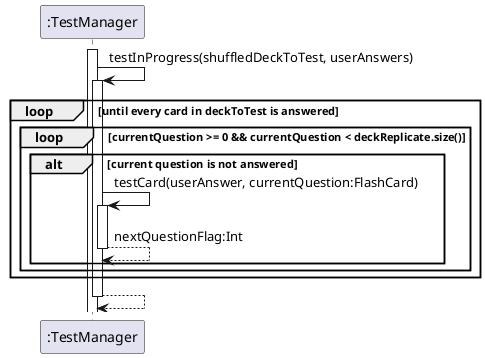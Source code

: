@startuml
participant ":TestManager" as TestManager
activate TestManager

TestManager -> TestManager : testInProgress(shuffledDeckToTest, userAnswers)
activate TestManager

loop until every card in deckToTest is answered
loop currentQuestion >= 0 && currentQuestion < deckReplicate.size()
alt current question is not answered
TestManager -> TestManager : testCard(userAnswer, currentQuestion:FlashCard)
activate TestManager
TestManager --> TestManager : nextQuestionFlag:Int
deactivate TestManager
end
end
end
TestManager --> TestManager
deactivate TestManager
@enduml